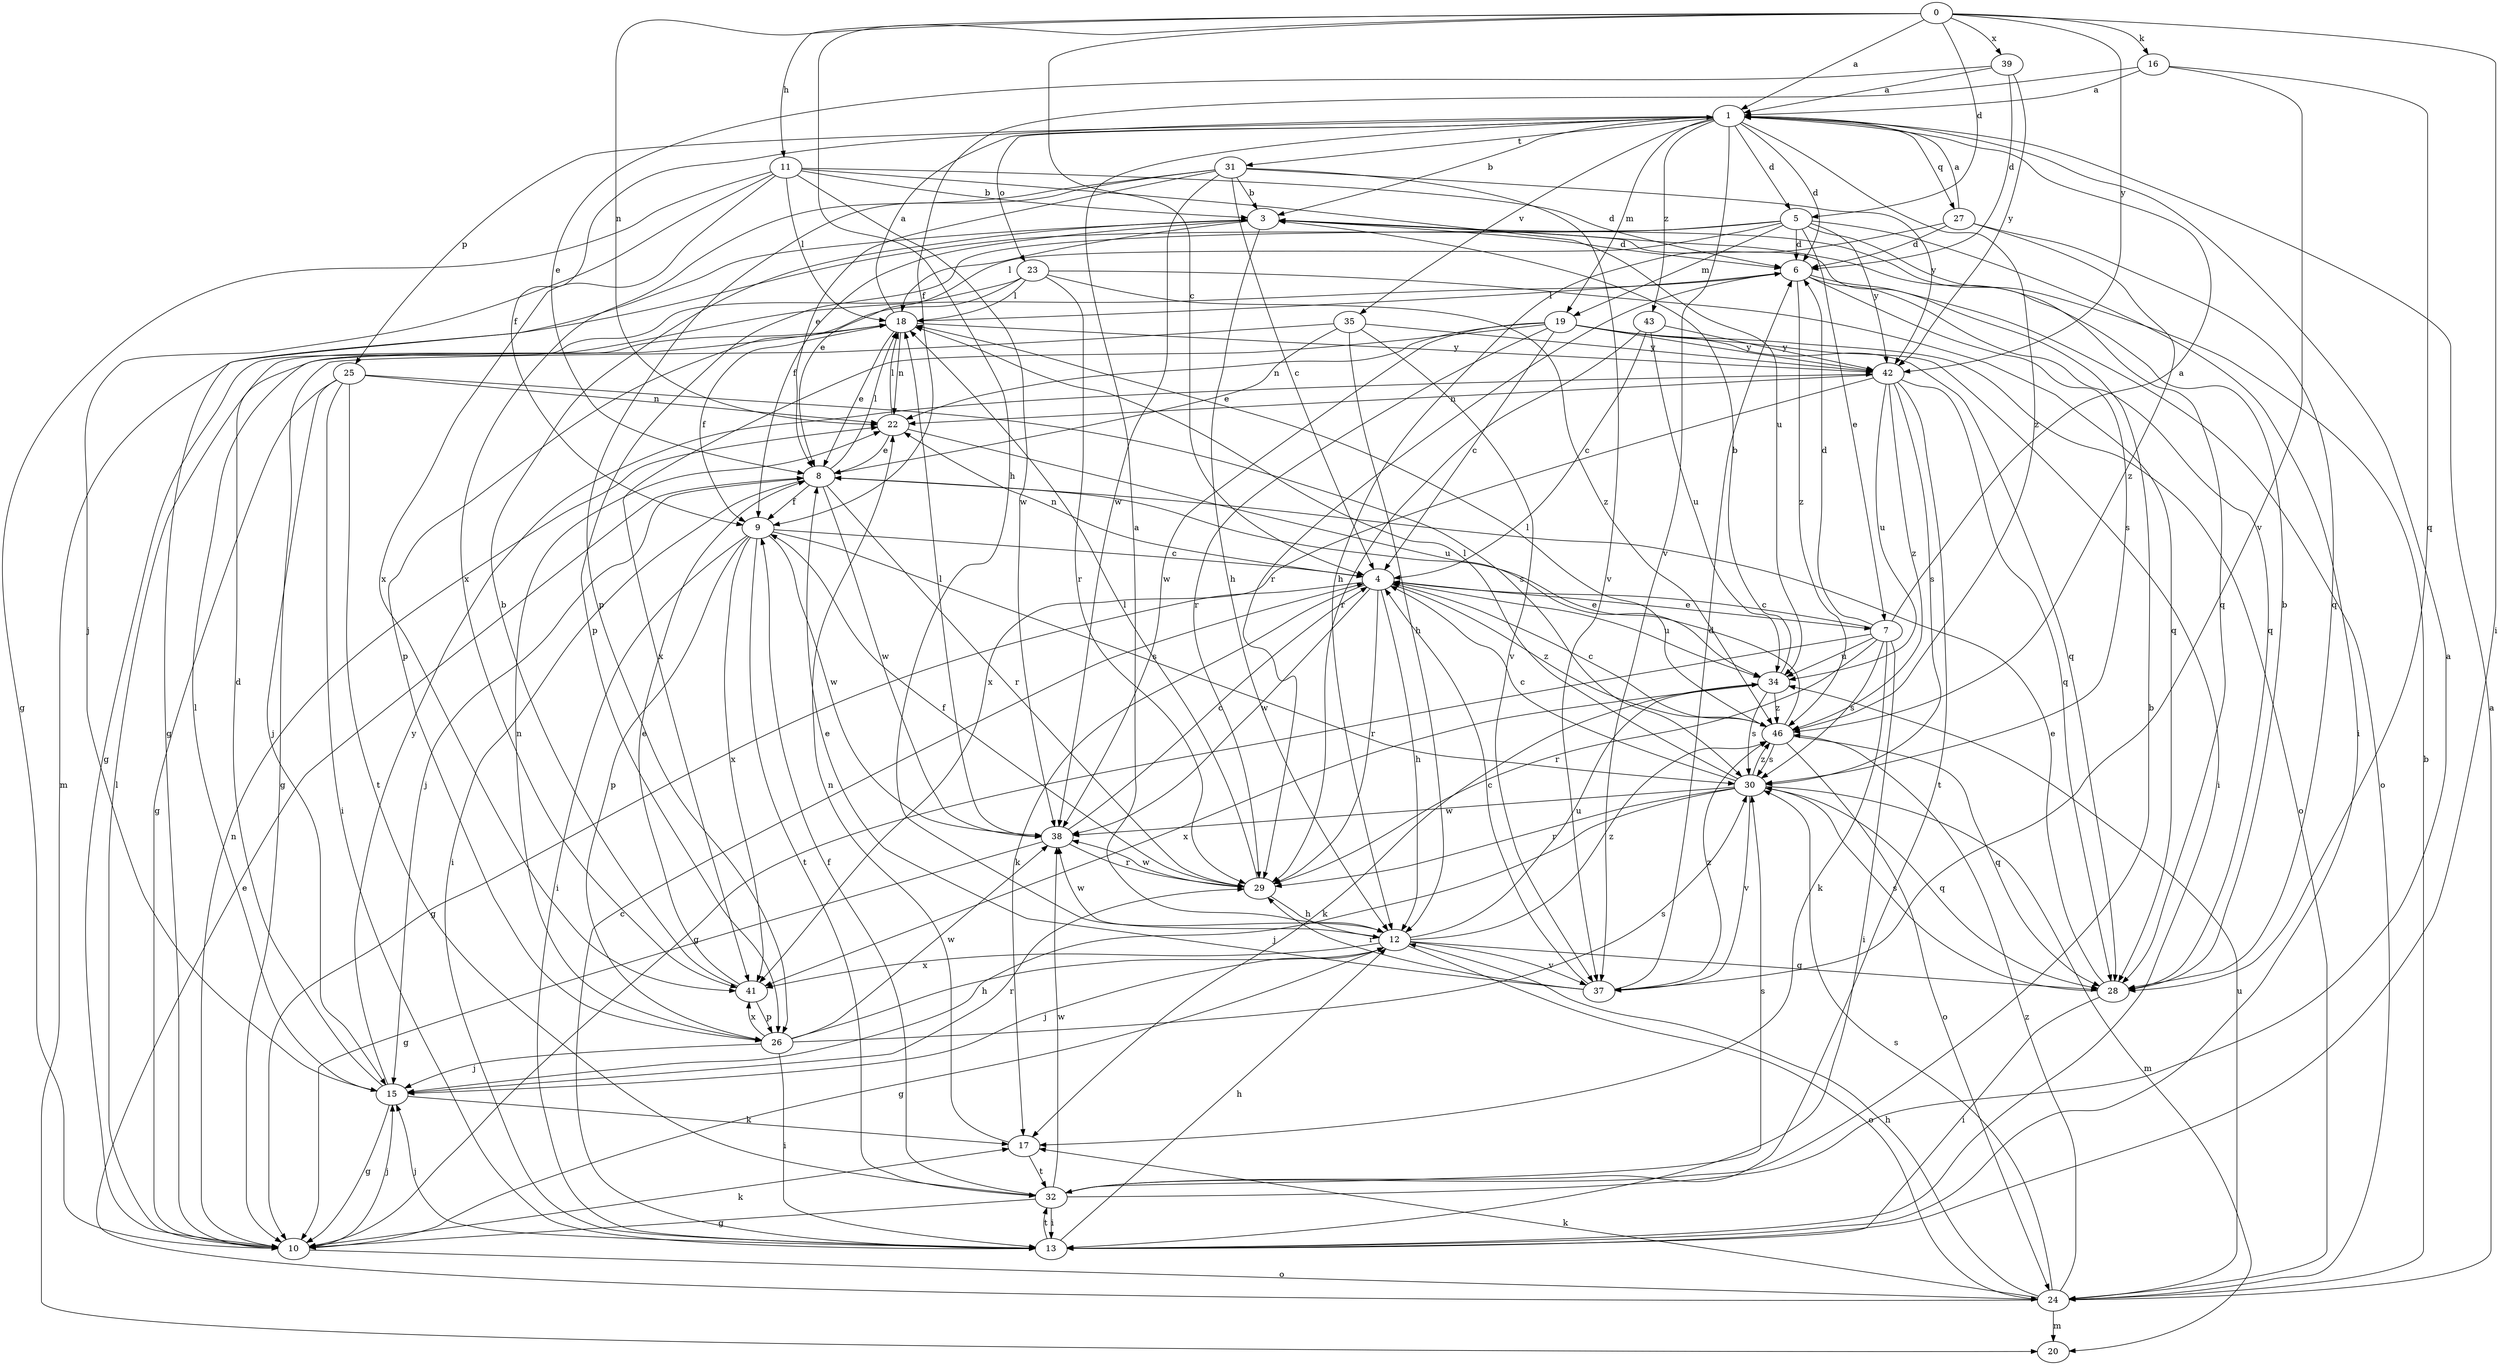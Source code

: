 strict digraph  {
0;
1;
3;
4;
5;
6;
7;
8;
9;
10;
11;
12;
13;
15;
16;
17;
18;
19;
20;
22;
23;
24;
25;
26;
27;
28;
29;
30;
31;
32;
34;
35;
37;
38;
39;
41;
42;
43;
46;
0 -> 1  [label=a];
0 -> 4  [label=c];
0 -> 5  [label=d];
0 -> 11  [label=h];
0 -> 12  [label=h];
0 -> 13  [label=i];
0 -> 16  [label=k];
0 -> 22  [label=n];
0 -> 39  [label=x];
0 -> 42  [label=y];
1 -> 3  [label=b];
1 -> 5  [label=d];
1 -> 6  [label=d];
1 -> 9  [label=f];
1 -> 19  [label=m];
1 -> 23  [label=o];
1 -> 25  [label=p];
1 -> 27  [label=q];
1 -> 31  [label=t];
1 -> 35  [label=v];
1 -> 37  [label=v];
1 -> 43  [label=z];
1 -> 46  [label=z];
3 -> 6  [label=d];
3 -> 9  [label=f];
3 -> 10  [label=g];
3 -> 12  [label=h];
3 -> 18  [label=l];
4 -> 7  [label=e];
4 -> 10  [label=g];
4 -> 12  [label=h];
4 -> 17  [label=k];
4 -> 22  [label=n];
4 -> 29  [label=r];
4 -> 34  [label=u];
4 -> 38  [label=w];
4 -> 46  [label=z];
5 -> 6  [label=d];
5 -> 7  [label=e];
5 -> 8  [label=e];
5 -> 13  [label=i];
5 -> 19  [label=m];
5 -> 20  [label=m];
5 -> 26  [label=p];
5 -> 28  [label=q];
5 -> 42  [label=y];
6 -> 18  [label=l];
6 -> 24  [label=o];
6 -> 28  [label=q];
6 -> 29  [label=r];
6 -> 30  [label=s];
6 -> 46  [label=z];
7 -> 1  [label=a];
7 -> 4  [label=c];
7 -> 6  [label=d];
7 -> 10  [label=g];
7 -> 13  [label=i];
7 -> 17  [label=k];
7 -> 29  [label=r];
7 -> 30  [label=s];
7 -> 34  [label=u];
8 -> 9  [label=f];
8 -> 13  [label=i];
8 -> 15  [label=j];
8 -> 18  [label=l];
8 -> 29  [label=r];
8 -> 38  [label=w];
9 -> 4  [label=c];
9 -> 13  [label=i];
9 -> 26  [label=p];
9 -> 30  [label=s];
9 -> 32  [label=t];
9 -> 38  [label=w];
9 -> 41  [label=x];
10 -> 15  [label=j];
10 -> 17  [label=k];
10 -> 18  [label=l];
10 -> 22  [label=n];
10 -> 24  [label=o];
11 -> 3  [label=b];
11 -> 6  [label=d];
11 -> 10  [label=g];
11 -> 15  [label=j];
11 -> 18  [label=l];
11 -> 34  [label=u];
11 -> 38  [label=w];
11 -> 41  [label=x];
12 -> 1  [label=a];
12 -> 10  [label=g];
12 -> 15  [label=j];
12 -> 24  [label=o];
12 -> 28  [label=q];
12 -> 34  [label=u];
12 -> 37  [label=v];
12 -> 38  [label=w];
12 -> 41  [label=x];
12 -> 46  [label=z];
13 -> 4  [label=c];
13 -> 12  [label=h];
13 -> 15  [label=j];
13 -> 32  [label=t];
15 -> 6  [label=d];
15 -> 10  [label=g];
15 -> 17  [label=k];
15 -> 18  [label=l];
15 -> 29  [label=r];
15 -> 42  [label=y];
16 -> 1  [label=a];
16 -> 9  [label=f];
16 -> 28  [label=q];
16 -> 37  [label=v];
17 -> 22  [label=n];
17 -> 32  [label=t];
18 -> 1  [label=a];
18 -> 8  [label=e];
18 -> 9  [label=f];
18 -> 22  [label=n];
18 -> 42  [label=y];
19 -> 4  [label=c];
19 -> 13  [label=i];
19 -> 22  [label=n];
19 -> 24  [label=o];
19 -> 28  [label=q];
19 -> 29  [label=r];
19 -> 38  [label=w];
19 -> 41  [label=x];
19 -> 42  [label=y];
22 -> 8  [label=e];
22 -> 18  [label=l];
22 -> 34  [label=u];
23 -> 10  [label=g];
23 -> 18  [label=l];
23 -> 26  [label=p];
23 -> 28  [label=q];
23 -> 29  [label=r];
23 -> 46  [label=z];
24 -> 1  [label=a];
24 -> 3  [label=b];
24 -> 8  [label=e];
24 -> 12  [label=h];
24 -> 17  [label=k];
24 -> 20  [label=m];
24 -> 30  [label=s];
24 -> 34  [label=u];
24 -> 46  [label=z];
25 -> 10  [label=g];
25 -> 13  [label=i];
25 -> 15  [label=j];
25 -> 22  [label=n];
25 -> 30  [label=s];
25 -> 32  [label=t];
26 -> 12  [label=h];
26 -> 13  [label=i];
26 -> 15  [label=j];
26 -> 22  [label=n];
26 -> 30  [label=s];
26 -> 38  [label=w];
26 -> 41  [label=x];
27 -> 1  [label=a];
27 -> 6  [label=d];
27 -> 12  [label=h];
27 -> 28  [label=q];
27 -> 46  [label=z];
28 -> 3  [label=b];
28 -> 8  [label=e];
28 -> 13  [label=i];
28 -> 30  [label=s];
29 -> 9  [label=f];
29 -> 12  [label=h];
29 -> 18  [label=l];
29 -> 38  [label=w];
30 -> 4  [label=c];
30 -> 15  [label=j];
30 -> 18  [label=l];
30 -> 20  [label=m];
30 -> 28  [label=q];
30 -> 29  [label=r];
30 -> 37  [label=v];
30 -> 38  [label=w];
30 -> 46  [label=z];
31 -> 3  [label=b];
31 -> 4  [label=c];
31 -> 8  [label=e];
31 -> 26  [label=p];
31 -> 37  [label=v];
31 -> 38  [label=w];
31 -> 41  [label=x];
31 -> 42  [label=y];
32 -> 1  [label=a];
32 -> 3  [label=b];
32 -> 9  [label=f];
32 -> 10  [label=g];
32 -> 13  [label=i];
32 -> 30  [label=s];
32 -> 38  [label=w];
34 -> 3  [label=b];
34 -> 17  [label=k];
34 -> 30  [label=s];
34 -> 41  [label=x];
34 -> 46  [label=z];
35 -> 8  [label=e];
35 -> 10  [label=g];
35 -> 12  [label=h];
35 -> 37  [label=v];
35 -> 42  [label=y];
37 -> 4  [label=c];
37 -> 6  [label=d];
37 -> 8  [label=e];
37 -> 29  [label=r];
37 -> 46  [label=z];
38 -> 4  [label=c];
38 -> 10  [label=g];
38 -> 18  [label=l];
38 -> 29  [label=r];
39 -> 1  [label=a];
39 -> 6  [label=d];
39 -> 8  [label=e];
39 -> 42  [label=y];
41 -> 3  [label=b];
41 -> 8  [label=e];
41 -> 26  [label=p];
42 -> 22  [label=n];
42 -> 28  [label=q];
42 -> 30  [label=s];
42 -> 32  [label=t];
42 -> 34  [label=u];
42 -> 41  [label=x];
42 -> 46  [label=z];
43 -> 4  [label=c];
43 -> 29  [label=r];
43 -> 34  [label=u];
43 -> 42  [label=y];
46 -> 4  [label=c];
46 -> 8  [label=e];
46 -> 18  [label=l];
46 -> 24  [label=o];
46 -> 28  [label=q];
46 -> 30  [label=s];
}
